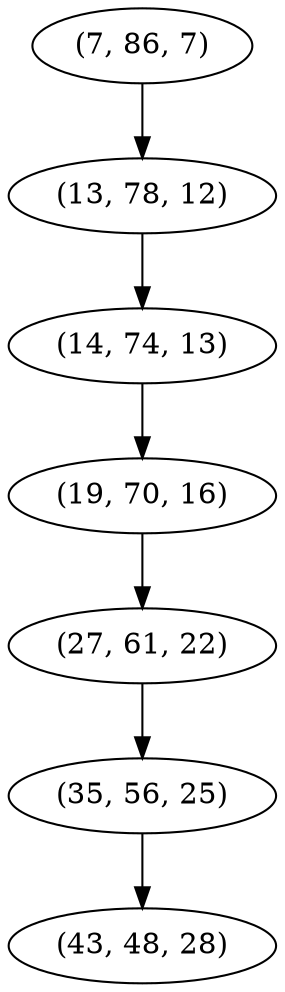 digraph tree {
    "(7, 86, 7)";
    "(13, 78, 12)";
    "(14, 74, 13)";
    "(19, 70, 16)";
    "(27, 61, 22)";
    "(35, 56, 25)";
    "(43, 48, 28)";
    "(7, 86, 7)" -> "(13, 78, 12)";
    "(13, 78, 12)" -> "(14, 74, 13)";
    "(14, 74, 13)" -> "(19, 70, 16)";
    "(19, 70, 16)" -> "(27, 61, 22)";
    "(27, 61, 22)" -> "(35, 56, 25)";
    "(35, 56, 25)" -> "(43, 48, 28)";
}
